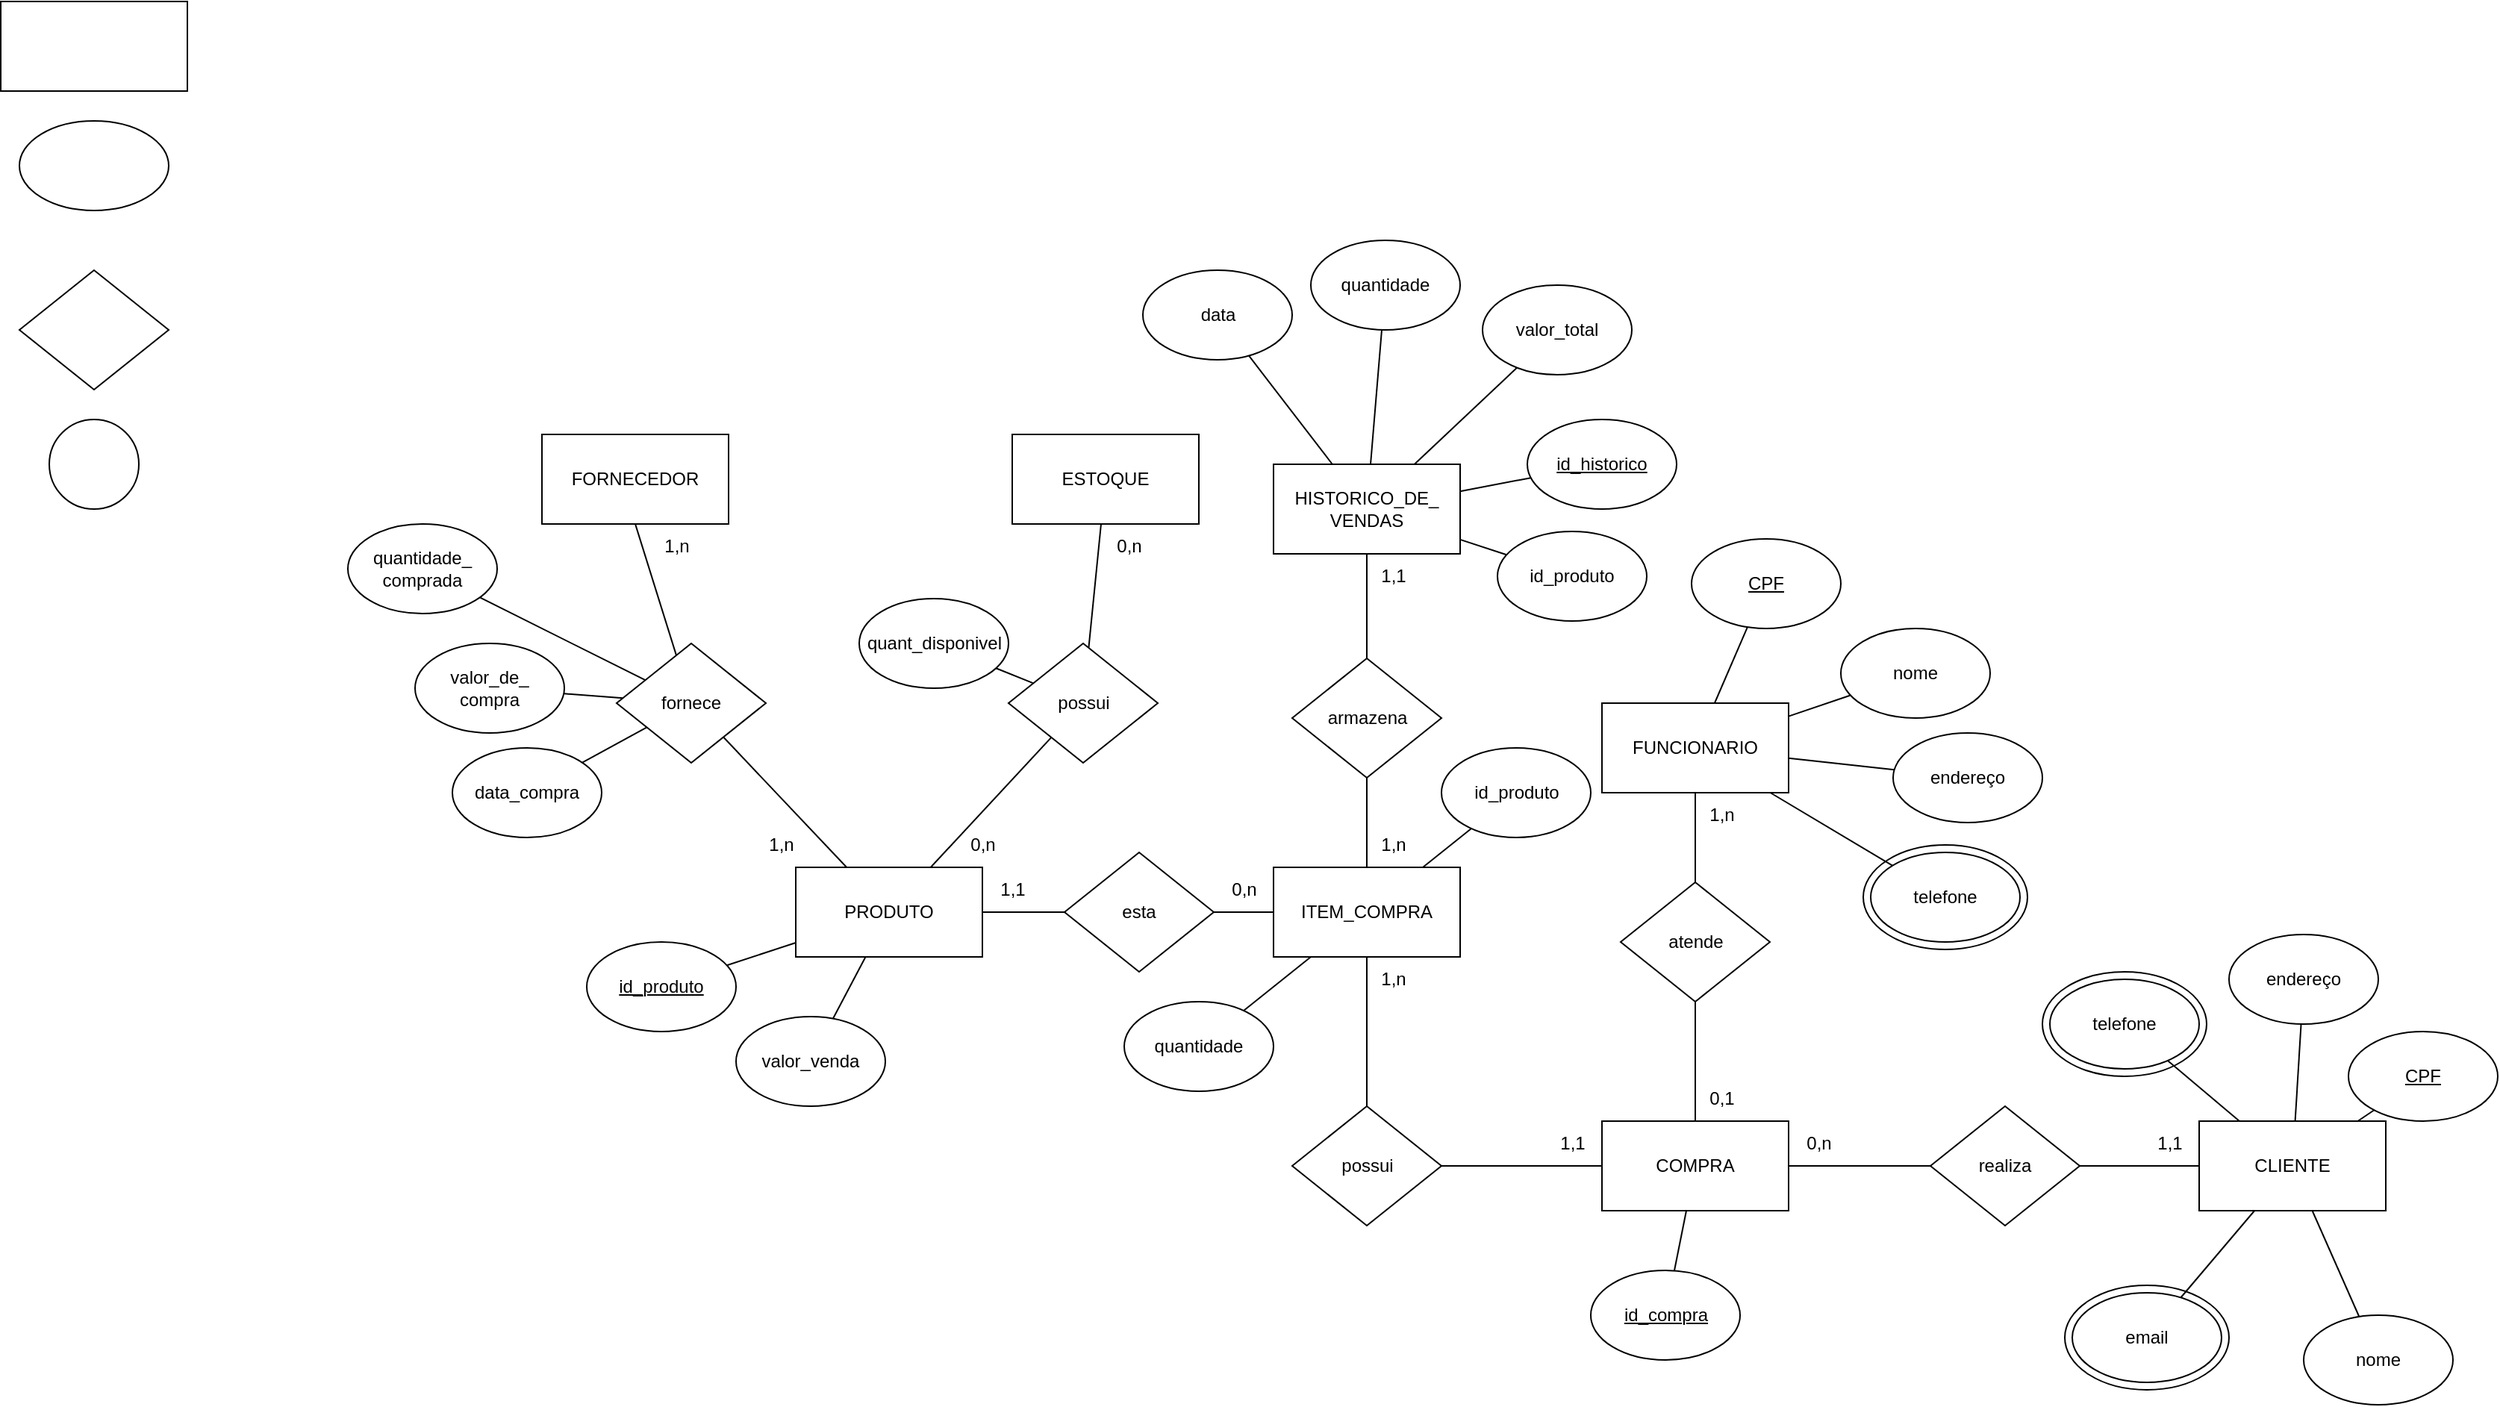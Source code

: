 <mxfile>
    <diagram id="k6z9ZFLOrNFH9XSUxQKY" name="Page-1">
        <mxGraphModel dx="1216" dy="787" grid="1" gridSize="10" guides="1" tooltips="1" connect="1" arrows="1" fold="1" page="1" pageScale="1" pageWidth="850" pageHeight="1100" math="0" shadow="0">
            <root>
                <mxCell id="0"/>
                <mxCell id="1" parent="0"/>
                <mxCell id="82" value="telefone" style="ellipse;whiteSpace=wrap;html=1;" vertex="1" parent="1">
                    <mxGeometry x="1255" y="605" width="110" height="70" as="geometry"/>
                </mxCell>
                <mxCell id="5" value="ESTOQUE" style="rounded=0;whiteSpace=wrap;html=1;" vertex="1" parent="1">
                    <mxGeometry x="685" y="330" width="125" height="60" as="geometry"/>
                </mxCell>
                <mxCell id="6" value="PRODUTO" style="rounded=0;whiteSpace=wrap;html=1;" vertex="1" parent="1">
                    <mxGeometry x="540" y="620" width="125" height="60" as="geometry"/>
                </mxCell>
                <mxCell id="7" value="COMPRA" style="rounded=0;whiteSpace=wrap;html=1;" vertex="1" parent="1">
                    <mxGeometry x="1080" y="790" width="125" height="60" as="geometry"/>
                </mxCell>
                <mxCell id="8" value="ITEM_COMPRA" style="rounded=0;whiteSpace=wrap;html=1;" vertex="1" parent="1">
                    <mxGeometry x="860" y="620" width="125" height="60" as="geometry"/>
                </mxCell>
                <mxCell id="9" value="FORNECEDOR" style="rounded=0;whiteSpace=wrap;html=1;" vertex="1" parent="1">
                    <mxGeometry x="370" y="330" width="125" height="60" as="geometry"/>
                </mxCell>
                <mxCell id="10" value="HISTORICO_DE_&lt;br&gt;VENDAS" style="rounded=0;whiteSpace=wrap;html=1;" vertex="1" parent="1">
                    <mxGeometry x="860" y="350" width="125" height="60" as="geometry"/>
                </mxCell>
                <mxCell id="11" value="FUNCIONARIO" style="rounded=0;whiteSpace=wrap;html=1;" vertex="1" parent="1">
                    <mxGeometry x="1080" y="510" width="125" height="60" as="geometry"/>
                </mxCell>
                <mxCell id="12" value="CLIENTE" style="rounded=0;whiteSpace=wrap;html=1;" vertex="1" parent="1">
                    <mxGeometry x="1480" y="790" width="125" height="60" as="geometry"/>
                </mxCell>
                <mxCell id="13" value="possui" style="rhombus;whiteSpace=wrap;html=1;" vertex="1" parent="1">
                    <mxGeometry x="682.5" y="470" width="100" height="80" as="geometry"/>
                </mxCell>
                <mxCell id="14" value="fornece" style="rhombus;whiteSpace=wrap;html=1;" vertex="1" parent="1">
                    <mxGeometry x="420" y="470" width="100" height="80" as="geometry"/>
                </mxCell>
                <mxCell id="15" value="" style="endArrow=none;html=1;" edge="1" parent="1" source="13" target="5">
                    <mxGeometry width="50" height="50" relative="1" as="geometry">
                        <mxPoint x="440" y="700" as="sourcePoint"/>
                        <mxPoint x="490" y="650" as="targetPoint"/>
                    </mxGeometry>
                </mxCell>
                <mxCell id="16" value="" style="endArrow=none;html=1;" edge="1" parent="1" source="13" target="6">
                    <mxGeometry width="50" height="50" relative="1" as="geometry">
                        <mxPoint x="746.204" y="482.963" as="sourcePoint"/>
                        <mxPoint x="754.5" y="400" as="targetPoint"/>
                    </mxGeometry>
                </mxCell>
                <mxCell id="17" value="" style="endArrow=none;html=1;" edge="1" parent="1" source="6" target="14">
                    <mxGeometry width="50" height="50" relative="1" as="geometry">
                        <mxPoint x="721.189" y="542.951" as="sourcePoint"/>
                        <mxPoint x="640.357" y="630" as="targetPoint"/>
                    </mxGeometry>
                </mxCell>
                <mxCell id="18" value="" style="endArrow=none;html=1;entryX=0.5;entryY=1;entryDx=0;entryDy=0;" edge="1" parent="1" source="14" target="9">
                    <mxGeometry width="50" height="50" relative="1" as="geometry">
                        <mxPoint x="584.107" y="630" as="sourcePoint"/>
                        <mxPoint x="501.545" y="542.764" as="targetPoint"/>
                    </mxGeometry>
                </mxCell>
                <mxCell id="19" value="quant_disponivel" style="ellipse;whiteSpace=wrap;html=1;" vertex="1" parent="1">
                    <mxGeometry x="582.5" y="440" width="100" height="60" as="geometry"/>
                </mxCell>
                <mxCell id="20" value="valor_de_&lt;br&gt;compra" style="ellipse;whiteSpace=wrap;html=1;" vertex="1" parent="1">
                    <mxGeometry x="285" y="470" width="100" height="60" as="geometry"/>
                </mxCell>
                <mxCell id="21" value="" style="endArrow=none;html=1;" edge="1" parent="1" source="14" target="20">
                    <mxGeometry width="50" height="50" relative="1" as="geometry">
                        <mxPoint x="470" y="488" as="sourcePoint"/>
                        <mxPoint x="442.5" y="400" as="targetPoint"/>
                    </mxGeometry>
                </mxCell>
                <mxCell id="22" value="" style="endArrow=none;html=1;" edge="1" parent="1" source="19" target="13">
                    <mxGeometry width="50" height="50" relative="1" as="geometry">
                        <mxPoint x="480" y="498" as="sourcePoint"/>
                        <mxPoint x="452.5" y="410" as="targetPoint"/>
                    </mxGeometry>
                </mxCell>
                <mxCell id="23" value="possui" style="rhombus;whiteSpace=wrap;html=1;" vertex="1" parent="1">
                    <mxGeometry x="872.5" y="780" width="100" height="80" as="geometry"/>
                </mxCell>
                <mxCell id="24" value="" style="endArrow=none;html=1;" edge="1" parent="1" source="7" target="23">
                    <mxGeometry width="50" height="50" relative="1" as="geometry">
                        <mxPoint x="766.204" y="482.963" as="sourcePoint"/>
                        <mxPoint x="774.5" y="400" as="targetPoint"/>
                    </mxGeometry>
                </mxCell>
                <mxCell id="25" value="" style="endArrow=none;html=1;" edge="1" parent="1" source="8" target="23">
                    <mxGeometry width="50" height="50" relative="1" as="geometry">
                        <mxPoint x="806.204" y="492.963" as="sourcePoint"/>
                        <mxPoint x="814.5" y="410" as="targetPoint"/>
                    </mxGeometry>
                </mxCell>
                <mxCell id="26" value="esta" style="rhombus;whiteSpace=wrap;html=1;" vertex="1" parent="1">
                    <mxGeometry x="720" y="610" width="100" height="80" as="geometry"/>
                </mxCell>
                <mxCell id="28" value="" style="endArrow=none;html=1;" edge="1" parent="1" source="6" target="26">
                    <mxGeometry width="50" height="50" relative="1" as="geometry">
                        <mxPoint x="746.204" y="482.963" as="sourcePoint"/>
                        <mxPoint x="754.5" y="400" as="targetPoint"/>
                    </mxGeometry>
                </mxCell>
                <mxCell id="29" value="" style="endArrow=none;html=1;" edge="1" parent="1" source="8" target="26">
                    <mxGeometry width="50" height="50" relative="1" as="geometry">
                        <mxPoint x="756.204" y="492.963" as="sourcePoint"/>
                        <mxPoint x="764.5" y="410" as="targetPoint"/>
                    </mxGeometry>
                </mxCell>
                <mxCell id="30" value="armazena" style="rhombus;whiteSpace=wrap;html=1;" vertex="1" parent="1">
                    <mxGeometry x="872.5" y="480" width="100" height="80" as="geometry"/>
                </mxCell>
                <mxCell id="31" value="" style="endArrow=none;html=1;" edge="1" parent="1" source="8" target="30">
                    <mxGeometry width="50" height="50" relative="1" as="geometry">
                        <mxPoint x="746.204" y="482.963" as="sourcePoint"/>
                        <mxPoint x="754.5" y="400" as="targetPoint"/>
                    </mxGeometry>
                </mxCell>
                <mxCell id="32" value="" style="endArrow=none;html=1;" edge="1" parent="1" source="30" target="10">
                    <mxGeometry width="50" height="50" relative="1" as="geometry">
                        <mxPoint x="756.204" y="492.963" as="sourcePoint"/>
                        <mxPoint x="764.5" y="410" as="targetPoint"/>
                    </mxGeometry>
                </mxCell>
                <mxCell id="33" value="realiza" style="rhombus;whiteSpace=wrap;html=1;" vertex="1" parent="1">
                    <mxGeometry x="1300" y="780" width="100" height="80" as="geometry"/>
                </mxCell>
                <mxCell id="34" value="" style="endArrow=none;html=1;" edge="1" parent="1" source="33" target="7">
                    <mxGeometry width="50" height="50" relative="1" as="geometry">
                        <mxPoint x="1090" y="830" as="sourcePoint"/>
                        <mxPoint x="1160" y="830" as="targetPoint"/>
                    </mxGeometry>
                </mxCell>
                <mxCell id="35" value="" style="endArrow=none;html=1;" edge="1" parent="1" source="12" target="33">
                    <mxGeometry width="50" height="50" relative="1" as="geometry">
                        <mxPoint x="1100" y="840" as="sourcePoint"/>
                        <mxPoint x="992.5" y="840" as="targetPoint"/>
                    </mxGeometry>
                </mxCell>
                <mxCell id="36" value="atende" style="rhombus;whiteSpace=wrap;html=1;" vertex="1" parent="1">
                    <mxGeometry x="1092.5" y="630" width="100" height="80" as="geometry"/>
                </mxCell>
                <mxCell id="37" value="" style="endArrow=none;html=1;" edge="1" parent="1" source="36" target="11">
                    <mxGeometry width="50" height="50" relative="1" as="geometry">
                        <mxPoint x="932.5" y="630" as="sourcePoint"/>
                        <mxPoint x="932.5" y="570" as="targetPoint"/>
                    </mxGeometry>
                </mxCell>
                <mxCell id="38" value="" style="endArrow=none;html=1;" edge="1" parent="1" source="7" target="36">
                    <mxGeometry width="50" height="50" relative="1" as="geometry">
                        <mxPoint x="942.5" y="640" as="sourcePoint"/>
                        <mxPoint x="942.5" y="580" as="targetPoint"/>
                    </mxGeometry>
                </mxCell>
                <mxCell id="39" value="0,n" style="text;html=1;align=center;verticalAlign=middle;resizable=0;points=[];autosize=1;strokeColor=none;fillColor=none;" vertex="1" parent="1">
                    <mxGeometry x="1205" y="790" width="40" height="30" as="geometry"/>
                </mxCell>
                <mxCell id="40" value="1,1" style="text;html=1;align=center;verticalAlign=middle;resizable=0;points=[];autosize=1;strokeColor=none;fillColor=none;" vertex="1" parent="1">
                    <mxGeometry x="1440" y="790" width="40" height="30" as="geometry"/>
                </mxCell>
                <mxCell id="41" value="0,1" style="text;html=1;align=center;verticalAlign=middle;resizable=0;points=[];autosize=1;strokeColor=none;fillColor=none;" vertex="1" parent="1">
                    <mxGeometry x="1140" y="760" width="40" height="30" as="geometry"/>
                </mxCell>
                <mxCell id="42" value="1,n" style="text;html=1;align=center;verticalAlign=middle;resizable=0;points=[];autosize=1;strokeColor=none;fillColor=none;" vertex="1" parent="1">
                    <mxGeometry x="1140" y="570" width="40" height="30" as="geometry"/>
                </mxCell>
                <mxCell id="43" value="1,n" style="text;html=1;align=center;verticalAlign=middle;resizable=0;points=[];autosize=1;strokeColor=none;fillColor=none;" vertex="1" parent="1">
                    <mxGeometry x="920" y="680" width="40" height="30" as="geometry"/>
                </mxCell>
                <mxCell id="44" value="1,1" style="text;html=1;align=center;verticalAlign=middle;resizable=0;points=[];autosize=1;strokeColor=none;fillColor=none;" vertex="1" parent="1">
                    <mxGeometry x="1040" y="790" width="40" height="30" as="geometry"/>
                </mxCell>
                <mxCell id="45" value="1,n" style="text;html=1;align=center;verticalAlign=middle;resizable=0;points=[];autosize=1;strokeColor=none;fillColor=none;" vertex="1" parent="1">
                    <mxGeometry x="920" y="590" width="40" height="30" as="geometry"/>
                </mxCell>
                <mxCell id="46" value="1,1" style="text;html=1;align=center;verticalAlign=middle;resizable=0;points=[];autosize=1;strokeColor=none;fillColor=none;" vertex="1" parent="1">
                    <mxGeometry x="920" y="410" width="40" height="30" as="geometry"/>
                </mxCell>
                <mxCell id="47" value="1,1" style="text;html=1;align=center;verticalAlign=middle;resizable=0;points=[];autosize=1;strokeColor=none;fillColor=none;" vertex="1" parent="1">
                    <mxGeometry x="665" y="620" width="40" height="30" as="geometry"/>
                </mxCell>
                <mxCell id="48" value="0,n" style="text;html=1;align=center;verticalAlign=middle;resizable=0;points=[];autosize=1;strokeColor=none;fillColor=none;" vertex="1" parent="1">
                    <mxGeometry x="820" y="620" width="40" height="30" as="geometry"/>
                </mxCell>
                <mxCell id="49" value="0,n" style="text;html=1;align=center;verticalAlign=middle;resizable=0;points=[];autosize=1;strokeColor=none;fillColor=none;" vertex="1" parent="1">
                    <mxGeometry x="742.5" y="390" width="40" height="30" as="geometry"/>
                </mxCell>
                <mxCell id="50" value="0,n" style="text;html=1;align=center;verticalAlign=middle;resizable=0;points=[];autosize=1;strokeColor=none;fillColor=none;" vertex="1" parent="1">
                    <mxGeometry x="645" y="590" width="40" height="30" as="geometry"/>
                </mxCell>
                <mxCell id="51" value="1,n" style="text;html=1;align=center;verticalAlign=middle;resizable=0;points=[];autosize=1;strokeColor=none;fillColor=none;" vertex="1" parent="1">
                    <mxGeometry x="440" y="390" width="40" height="30" as="geometry"/>
                </mxCell>
                <mxCell id="52" value="1,n" style="text;html=1;align=center;verticalAlign=middle;resizable=0;points=[];autosize=1;strokeColor=none;fillColor=none;" vertex="1" parent="1">
                    <mxGeometry x="510" y="590" width="40" height="30" as="geometry"/>
                </mxCell>
                <mxCell id="53" value="data_compra" style="ellipse;whiteSpace=wrap;html=1;" vertex="1" parent="1">
                    <mxGeometry x="310" y="540" width="100" height="60" as="geometry"/>
                </mxCell>
                <mxCell id="54" value="" style="endArrow=none;html=1;" edge="1" parent="1" source="14" target="53">
                    <mxGeometry width="50" height="50" relative="1" as="geometry">
                        <mxPoint x="470" y="488" as="sourcePoint"/>
                        <mxPoint x="442.5" y="400" as="targetPoint"/>
                    </mxGeometry>
                </mxCell>
                <mxCell id="55" value="&lt;u&gt;id_produto&lt;/u&gt;" style="ellipse;whiteSpace=wrap;html=1;" vertex="1" parent="1">
                    <mxGeometry x="400" y="670" width="100" height="60" as="geometry"/>
                </mxCell>
                <mxCell id="56" value="valor_venda" style="ellipse;whiteSpace=wrap;html=1;" vertex="1" parent="1">
                    <mxGeometry x="500" y="720" width="100" height="60" as="geometry"/>
                </mxCell>
                <mxCell id="57" value="" style="endArrow=none;html=1;" edge="1" parent="1" source="6" target="55">
                    <mxGeometry width="50" height="50" relative="1" as="geometry">
                        <mxPoint x="584.107" y="630" as="sourcePoint"/>
                        <mxPoint x="501.545" y="542.764" as="targetPoint"/>
                    </mxGeometry>
                </mxCell>
                <mxCell id="58" value="" style="endArrow=none;html=1;" edge="1" parent="1" source="56" target="6">
                    <mxGeometry width="50" height="50" relative="1" as="geometry">
                        <mxPoint x="594.107" y="640" as="sourcePoint"/>
                        <mxPoint x="511.545" y="552.764" as="targetPoint"/>
                    </mxGeometry>
                </mxCell>
                <mxCell id="59" value="id_produto" style="ellipse;whiteSpace=wrap;html=1;" vertex="1" parent="1">
                    <mxGeometry x="972.5" y="540" width="100" height="60" as="geometry"/>
                </mxCell>
                <mxCell id="60" value="" style="endArrow=none;html=1;" edge="1" parent="1" source="8" target="59">
                    <mxGeometry width="50" height="50" relative="1" as="geometry">
                        <mxPoint x="932.5" y="490" as="sourcePoint"/>
                        <mxPoint x="932.5" y="420" as="targetPoint"/>
                    </mxGeometry>
                </mxCell>
                <mxCell id="62" value="quantidade" style="ellipse;whiteSpace=wrap;html=1;" vertex="1" parent="1">
                    <mxGeometry x="760" y="710" width="100" height="60" as="geometry"/>
                </mxCell>
                <mxCell id="63" value="" style="endArrow=none;html=1;" edge="1" parent="1" source="8" target="62">
                    <mxGeometry width="50" height="50" relative="1" as="geometry">
                        <mxPoint x="970" y="630" as="sourcePoint"/>
                        <mxPoint x="1002.5" y="604" as="targetPoint"/>
                    </mxGeometry>
                </mxCell>
                <mxCell id="64" value="&lt;u&gt;id_compra&lt;/u&gt;" style="ellipse;whiteSpace=wrap;html=1;" vertex="1" parent="1">
                    <mxGeometry x="1072.5" y="890" width="100" height="60" as="geometry"/>
                </mxCell>
                <mxCell id="65" value="" style="endArrow=none;html=1;" edge="1" parent="1" source="64" target="7">
                    <mxGeometry width="50" height="50" relative="1" as="geometry">
                        <mxPoint x="932.5" y="690" as="sourcePoint"/>
                        <mxPoint x="932.5" y="790" as="targetPoint"/>
                    </mxGeometry>
                </mxCell>
                <mxCell id="66" value="quantidade_&lt;br&gt;comprada" style="ellipse;whiteSpace=wrap;html=1;" vertex="1" parent="1">
                    <mxGeometry x="240" y="390" width="100" height="60" as="geometry"/>
                </mxCell>
                <mxCell id="67" value="" style="endArrow=none;html=1;" edge="1" parent="1" source="14" target="66">
                    <mxGeometry width="50" height="50" relative="1" as="geometry">
                        <mxPoint x="470" y="500" as="sourcePoint"/>
                        <mxPoint x="442.5" y="400" as="targetPoint"/>
                    </mxGeometry>
                </mxCell>
                <mxCell id="68" value="&lt;u&gt;id_historico&lt;/u&gt;" style="ellipse;whiteSpace=wrap;html=1;" vertex="1" parent="1">
                    <mxGeometry x="1030" y="320" width="100" height="60" as="geometry"/>
                </mxCell>
                <mxCell id="69" value="valor_total" style="ellipse;whiteSpace=wrap;html=1;" vertex="1" parent="1">
                    <mxGeometry x="1000" y="230" width="100" height="60" as="geometry"/>
                </mxCell>
                <mxCell id="70" value="quantidade" style="ellipse;whiteSpace=wrap;html=1;" vertex="1" parent="1">
                    <mxGeometry x="885" y="200" width="100" height="60" as="geometry"/>
                </mxCell>
                <mxCell id="71" value="id_produto" style="ellipse;whiteSpace=wrap;html=1;" vertex="1" parent="1">
                    <mxGeometry x="1010" y="395" width="100" height="60" as="geometry"/>
                </mxCell>
                <mxCell id="72" value="data" style="ellipse;whiteSpace=wrap;html=1;" vertex="1" parent="1">
                    <mxGeometry x="772.5" y="220" width="100" height="60" as="geometry"/>
                </mxCell>
                <mxCell id="73" value="" style="endArrow=none;html=1;" edge="1" parent="1" source="10" target="71">
                    <mxGeometry width="50" height="50" relative="1" as="geometry">
                        <mxPoint x="932.5" y="490" as="sourcePoint"/>
                        <mxPoint x="932.5" y="420" as="targetPoint"/>
                    </mxGeometry>
                </mxCell>
                <mxCell id="74" value="" style="endArrow=none;html=1;" edge="1" parent="1" source="10" target="68">
                    <mxGeometry width="50" height="50" relative="1" as="geometry">
                        <mxPoint x="942.5" y="500" as="sourcePoint"/>
                        <mxPoint x="942.5" y="430" as="targetPoint"/>
                    </mxGeometry>
                </mxCell>
                <mxCell id="75" value="" style="endArrow=none;html=1;" edge="1" parent="1" source="10" target="69">
                    <mxGeometry width="50" height="50" relative="1" as="geometry">
                        <mxPoint x="952.5" y="510" as="sourcePoint"/>
                        <mxPoint x="952.5" y="440" as="targetPoint"/>
                    </mxGeometry>
                </mxCell>
                <mxCell id="76" value="" style="endArrow=none;html=1;" edge="1" parent="1" source="10" target="70">
                    <mxGeometry width="50" height="50" relative="1" as="geometry">
                        <mxPoint x="962.5" y="520" as="sourcePoint"/>
                        <mxPoint x="962.5" y="450" as="targetPoint"/>
                    </mxGeometry>
                </mxCell>
                <mxCell id="77" value="" style="endArrow=none;html=1;" edge="1" parent="1" source="10" target="72">
                    <mxGeometry width="50" height="50" relative="1" as="geometry">
                        <mxPoint x="972.5" y="530" as="sourcePoint"/>
                        <mxPoint x="972.5" y="460" as="targetPoint"/>
                    </mxGeometry>
                </mxCell>
                <mxCell id="78" value="&lt;u&gt;CPF&lt;/u&gt;" style="ellipse;whiteSpace=wrap;html=1;" vertex="1" parent="1">
                    <mxGeometry x="1140" y="400" width="100" height="60" as="geometry"/>
                </mxCell>
                <mxCell id="79" value="nome" style="ellipse;whiteSpace=wrap;html=1;" vertex="1" parent="1">
                    <mxGeometry x="1240" y="460" width="100" height="60" as="geometry"/>
                </mxCell>
                <mxCell id="80" value="endereço" style="ellipse;whiteSpace=wrap;html=1;" vertex="1" parent="1">
                    <mxGeometry x="1275" y="530" width="100" height="60" as="geometry"/>
                </mxCell>
                <mxCell id="81" value="telefone" style="ellipse;whiteSpace=wrap;html=1;" vertex="1" parent="1">
                    <mxGeometry x="1260" y="610" width="100" height="60" as="geometry"/>
                </mxCell>
                <mxCell id="83" value="" style="endArrow=none;html=1;" edge="1" parent="1" source="11" target="81">
                    <mxGeometry width="50" height="50" relative="1" as="geometry">
                        <mxPoint x="1152.5" y="640" as="sourcePoint"/>
                        <mxPoint x="1152.5" y="580" as="targetPoint"/>
                    </mxGeometry>
                </mxCell>
                <mxCell id="84" value="" style="endArrow=none;html=1;" edge="1" parent="1" source="11" target="80">
                    <mxGeometry width="50" height="50" relative="1" as="geometry">
                        <mxPoint x="1162.5" y="650" as="sourcePoint"/>
                        <mxPoint x="1162.5" y="590" as="targetPoint"/>
                    </mxGeometry>
                </mxCell>
                <mxCell id="85" value="" style="endArrow=none;html=1;" edge="1" parent="1" source="11" target="79">
                    <mxGeometry width="50" height="50" relative="1" as="geometry">
                        <mxPoint x="1172.5" y="660" as="sourcePoint"/>
                        <mxPoint x="1172.5" y="600" as="targetPoint"/>
                    </mxGeometry>
                </mxCell>
                <mxCell id="86" value="" style="endArrow=none;html=1;" edge="1" parent="1" source="11" target="78">
                    <mxGeometry width="50" height="50" relative="1" as="geometry">
                        <mxPoint x="1182.5" y="670" as="sourcePoint"/>
                        <mxPoint x="1182.5" y="610" as="targetPoint"/>
                    </mxGeometry>
                </mxCell>
                <mxCell id="87" value="&lt;u&gt;CPF&lt;/u&gt;" style="ellipse;whiteSpace=wrap;html=1;" vertex="1" parent="1">
                    <mxGeometry x="1580" y="730" width="100" height="60" as="geometry"/>
                </mxCell>
                <mxCell id="88" value="nome" style="ellipse;whiteSpace=wrap;html=1;" vertex="1" parent="1">
                    <mxGeometry x="1550" y="920" width="100" height="60" as="geometry"/>
                </mxCell>
                <mxCell id="89" value="endereço" style="ellipse;whiteSpace=wrap;html=1;" vertex="1" parent="1">
                    <mxGeometry x="1500" y="665" width="100" height="60" as="geometry"/>
                </mxCell>
                <mxCell id="90" value="telefone" style="ellipse;whiteSpace=wrap;html=1;" vertex="1" parent="1">
                    <mxGeometry x="1375" y="690" width="110" height="70" as="geometry"/>
                </mxCell>
                <mxCell id="91" value="telefone" style="ellipse;whiteSpace=wrap;html=1;" vertex="1" parent="1">
                    <mxGeometry x="1380" y="695" width="100" height="60" as="geometry"/>
                </mxCell>
                <mxCell id="92" value="telefone" style="ellipse;whiteSpace=wrap;html=1;" vertex="1" parent="1">
                    <mxGeometry x="1390" y="900" width="110" height="70" as="geometry"/>
                </mxCell>
                <mxCell id="93" value="email" style="ellipse;whiteSpace=wrap;html=1;" vertex="1" parent="1">
                    <mxGeometry x="1395" y="905" width="100" height="60" as="geometry"/>
                </mxCell>
                <mxCell id="94" value="" style="endArrow=none;html=1;" edge="1" parent="1" source="12" target="93">
                    <mxGeometry width="50" height="50" relative="1" as="geometry">
                        <mxPoint x="1490" y="830" as="sourcePoint"/>
                        <mxPoint x="1410" y="830" as="targetPoint"/>
                    </mxGeometry>
                </mxCell>
                <mxCell id="95" value="" style="endArrow=none;html=1;" edge="1" parent="1" source="12" target="88">
                    <mxGeometry width="50" height="50" relative="1" as="geometry">
                        <mxPoint x="1500" y="840" as="sourcePoint"/>
                        <mxPoint x="1420" y="840" as="targetPoint"/>
                    </mxGeometry>
                </mxCell>
                <mxCell id="96" value="" style="endArrow=none;html=1;" edge="1" parent="1" source="12" target="91">
                    <mxGeometry width="50" height="50" relative="1" as="geometry">
                        <mxPoint x="1510" y="850" as="sourcePoint"/>
                        <mxPoint x="1430" y="850" as="targetPoint"/>
                    </mxGeometry>
                </mxCell>
                <mxCell id="97" value="" style="endArrow=none;html=1;" edge="1" parent="1" source="87" target="12">
                    <mxGeometry width="50" height="50" relative="1" as="geometry">
                        <mxPoint x="1520" y="860" as="sourcePoint"/>
                        <mxPoint x="1440" y="860" as="targetPoint"/>
                    </mxGeometry>
                </mxCell>
                <mxCell id="98" value="" style="endArrow=none;html=1;" edge="1" parent="1" source="89" target="12">
                    <mxGeometry width="50" height="50" relative="1" as="geometry">
                        <mxPoint x="1530" y="870" as="sourcePoint"/>
                        <mxPoint x="1450" y="870" as="targetPoint"/>
                    </mxGeometry>
                </mxCell>
                <mxCell id="99" value="" style="ellipse;whiteSpace=wrap;html=1;" vertex="1" parent="1">
                    <mxGeometry x="20" y="120" width="100" height="60" as="geometry"/>
                </mxCell>
                <mxCell id="100" value="" style="rounded=0;whiteSpace=wrap;html=1;" vertex="1" parent="1">
                    <mxGeometry x="7.5" y="40" width="125" height="60" as="geometry"/>
                </mxCell>
                <mxCell id="101" value="" style="rhombus;whiteSpace=wrap;html=1;" vertex="1" parent="1">
                    <mxGeometry x="20" y="220" width="100" height="80" as="geometry"/>
                </mxCell>
                <mxCell id="102" value="" style="ellipse;whiteSpace=wrap;html=1;aspect=fixed;" vertex="1" parent="1">
                    <mxGeometry x="40" y="320" width="60" height="60" as="geometry"/>
                </mxCell>
            </root>
        </mxGraphModel>
    </diagram>
</mxfile>